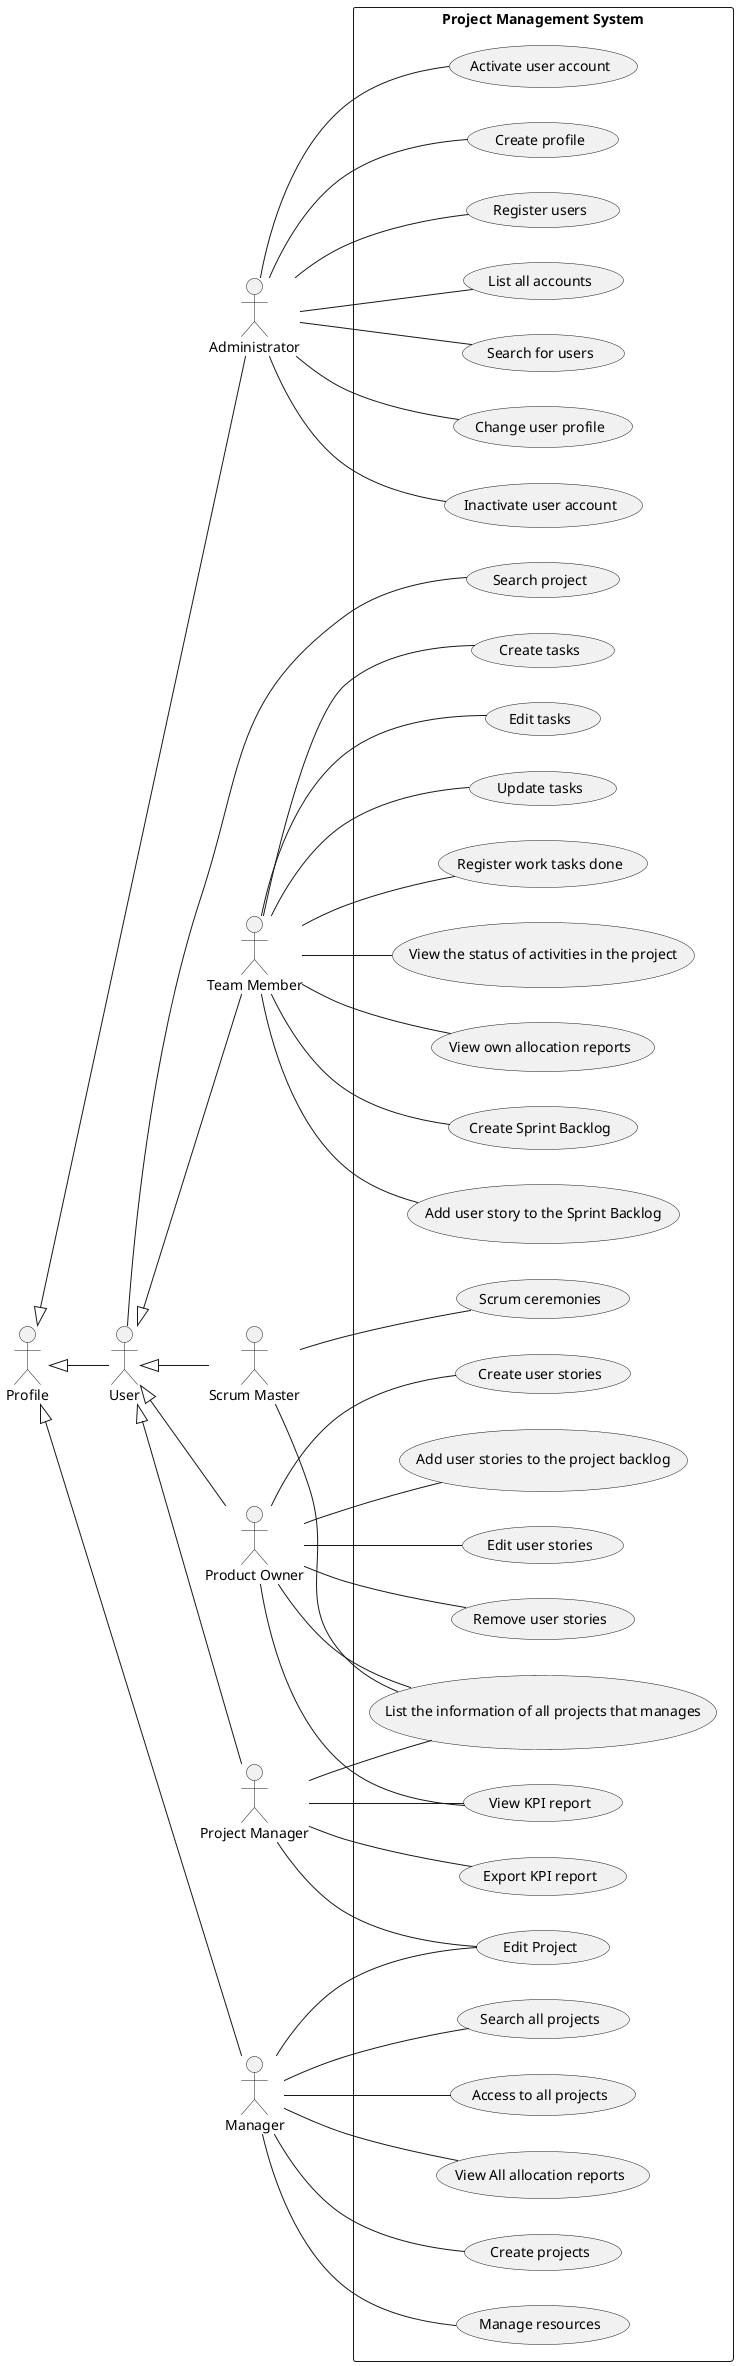 @startuml
left to right direction

:Profile: as Profile
Profile <|-- :Administrator:
Profile <|-- :User:
Profile <|-- :Manager:
:User:<|-- :Team Member:
:User:<|-- :Product Owner:
:User:<|-- :Project Manager:
:User:<|-- :Scrum Master:

rectangle "Project Management System"{

User -- (Search project)

:Administrator: as Administrator
Administrator -- (Create profile)
Administrator -- (Register users)
Administrator -- (List all accounts)
Administrator -- (Search for users)
Administrator -- (Change user profile)
Administrator -- (Inactivate user account)
Administrator -- (Activate user account)

:Manager: as Manager
Manager -- (Create projects)
Manager -- (Manage resources)
Manager -- (Search all projects)
Manager -- (Access to all projects)
Manager -- (Edit Project)
Manager -- (View All allocation reports)

:Team Member: as "Team Member"
"Team Member" -- (Create Sprint Backlog)
"Team Member" -- (Add user story to the Sprint Backlog)
"Team Member" -- (Create tasks)
"Team Member" -- (Edit tasks)
"Team Member" -- (Update tasks)
"Team Member" -- (Register work tasks done)
"Team Member" -- (View the status of activities in the project)
"Team Member" -- (View own allocation reports)

:Project Manager: as "Project Manager"
"Project Manager" -- (List the information of all projects that manages)
"Project Manager" -- (Edit Project)
"Project Manager" -- (View KPI report)
"Project Manager" -- (Export KPI report)

:Product Owner: as "Product Owner"
"Product Owner" -- (List the information of all projects that manages)
"Product Owner" -- (Create user stories)
"Product Owner" -- (Add user stories to the project backlog)
"Product Owner" -- (Edit user stories)
"Product Owner" -- (Remove user stories)
"Product Owner" -- (View KPI report)

:Scrum Master: as "Scrum Master"
"Scrum Master" -- (List the information of all projects that manages)
"Scrum Master" -- (Scrum ceremonies)
}
@enduml